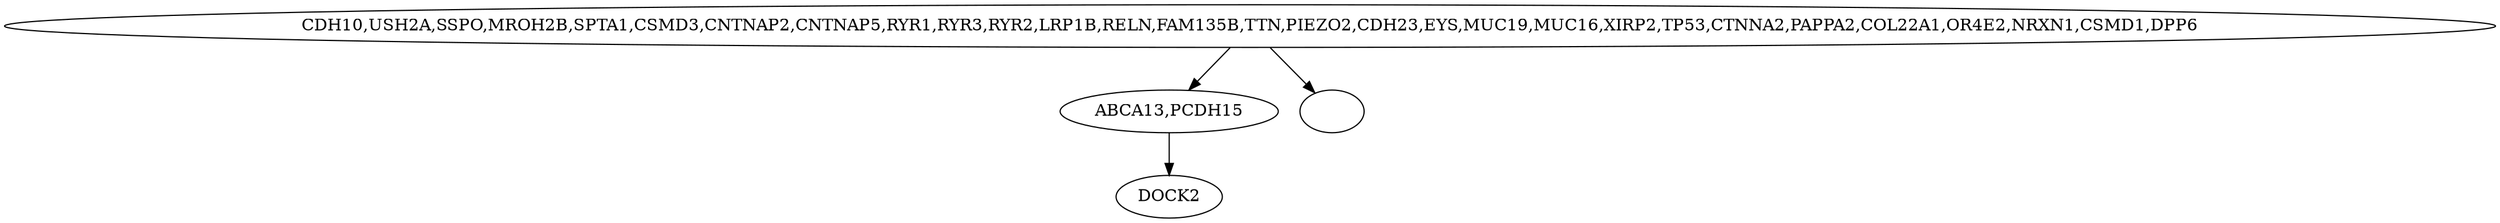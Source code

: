 digraph {
v2 [label="ABCA13,PCDH15"]v4 [label="DOCK2"]v1 [label="CDH10,USH2A,SSPO,MROH2B,SPTA1,CSMD3,CNTNAP2,CNTNAP5,RYR1,RYR3,RYR2,LRP1B,RELN,FAM135B,TTN,PIEZO2,CDH23,EYS,MUC19,MUC16,XIRP2,TP53,CTNNA2,PAPPA2,COL22A1,OR4E2,NRXN1,CSMD1,DPP6"]v3 [label=""]	v2 -> v4;
	v1 -> v3;
	v1 -> v2;
}
